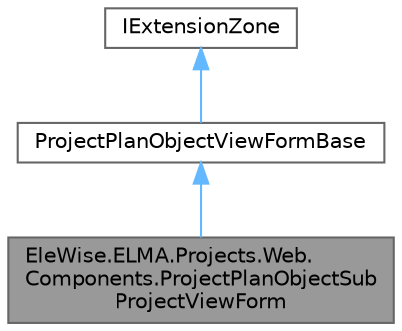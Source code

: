 digraph "EleWise.ELMA.Projects.Web.Components.ProjectPlanObjectSubProjectViewForm"
{
 // LATEX_PDF_SIZE
  bgcolor="transparent";
  edge [fontname=Helvetica,fontsize=10,labelfontname=Helvetica,labelfontsize=10];
  node [fontname=Helvetica,fontsize=10,shape=box,height=0.2,width=0.4];
  Node1 [id="Node000001",label="EleWise.ELMA.Projects.Web.\lComponents.ProjectPlanObjectSub\lProjectViewForm",height=0.2,width=0.4,color="gray40", fillcolor="grey60", style="filled", fontcolor="black",tooltip="Расширение для вывода разметки свойства объекта плана проекта для объекта ISubProject (Вложенный прое..."];
  Node2 -> Node1 [id="edge1_Node000001_Node000002",dir="back",color="steelblue1",style="solid",tooltip=" "];
  Node2 [id="Node000002",label="ProjectPlanObjectViewFormBase",height=0.2,width=0.4,color="gray40", fillcolor="white", style="filled",URL="$class_ele_wise_1_1_e_l_m_a_1_1_projects_1_1_web_1_1_components_1_1_project_plan_object_view_form_base.html",tooltip="Базовое расширение для вывода разметки свойства объекта плана проекта"];
  Node3 -> Node2 [id="edge2_Node000002_Node000003",dir="back",color="steelblue1",style="solid",tooltip=" "];
  Node3 [id="Node000003",label="IExtensionZone",height=0.2,width=0.4,color="gray40", fillcolor="white", style="filled",tooltip=" "];
}
